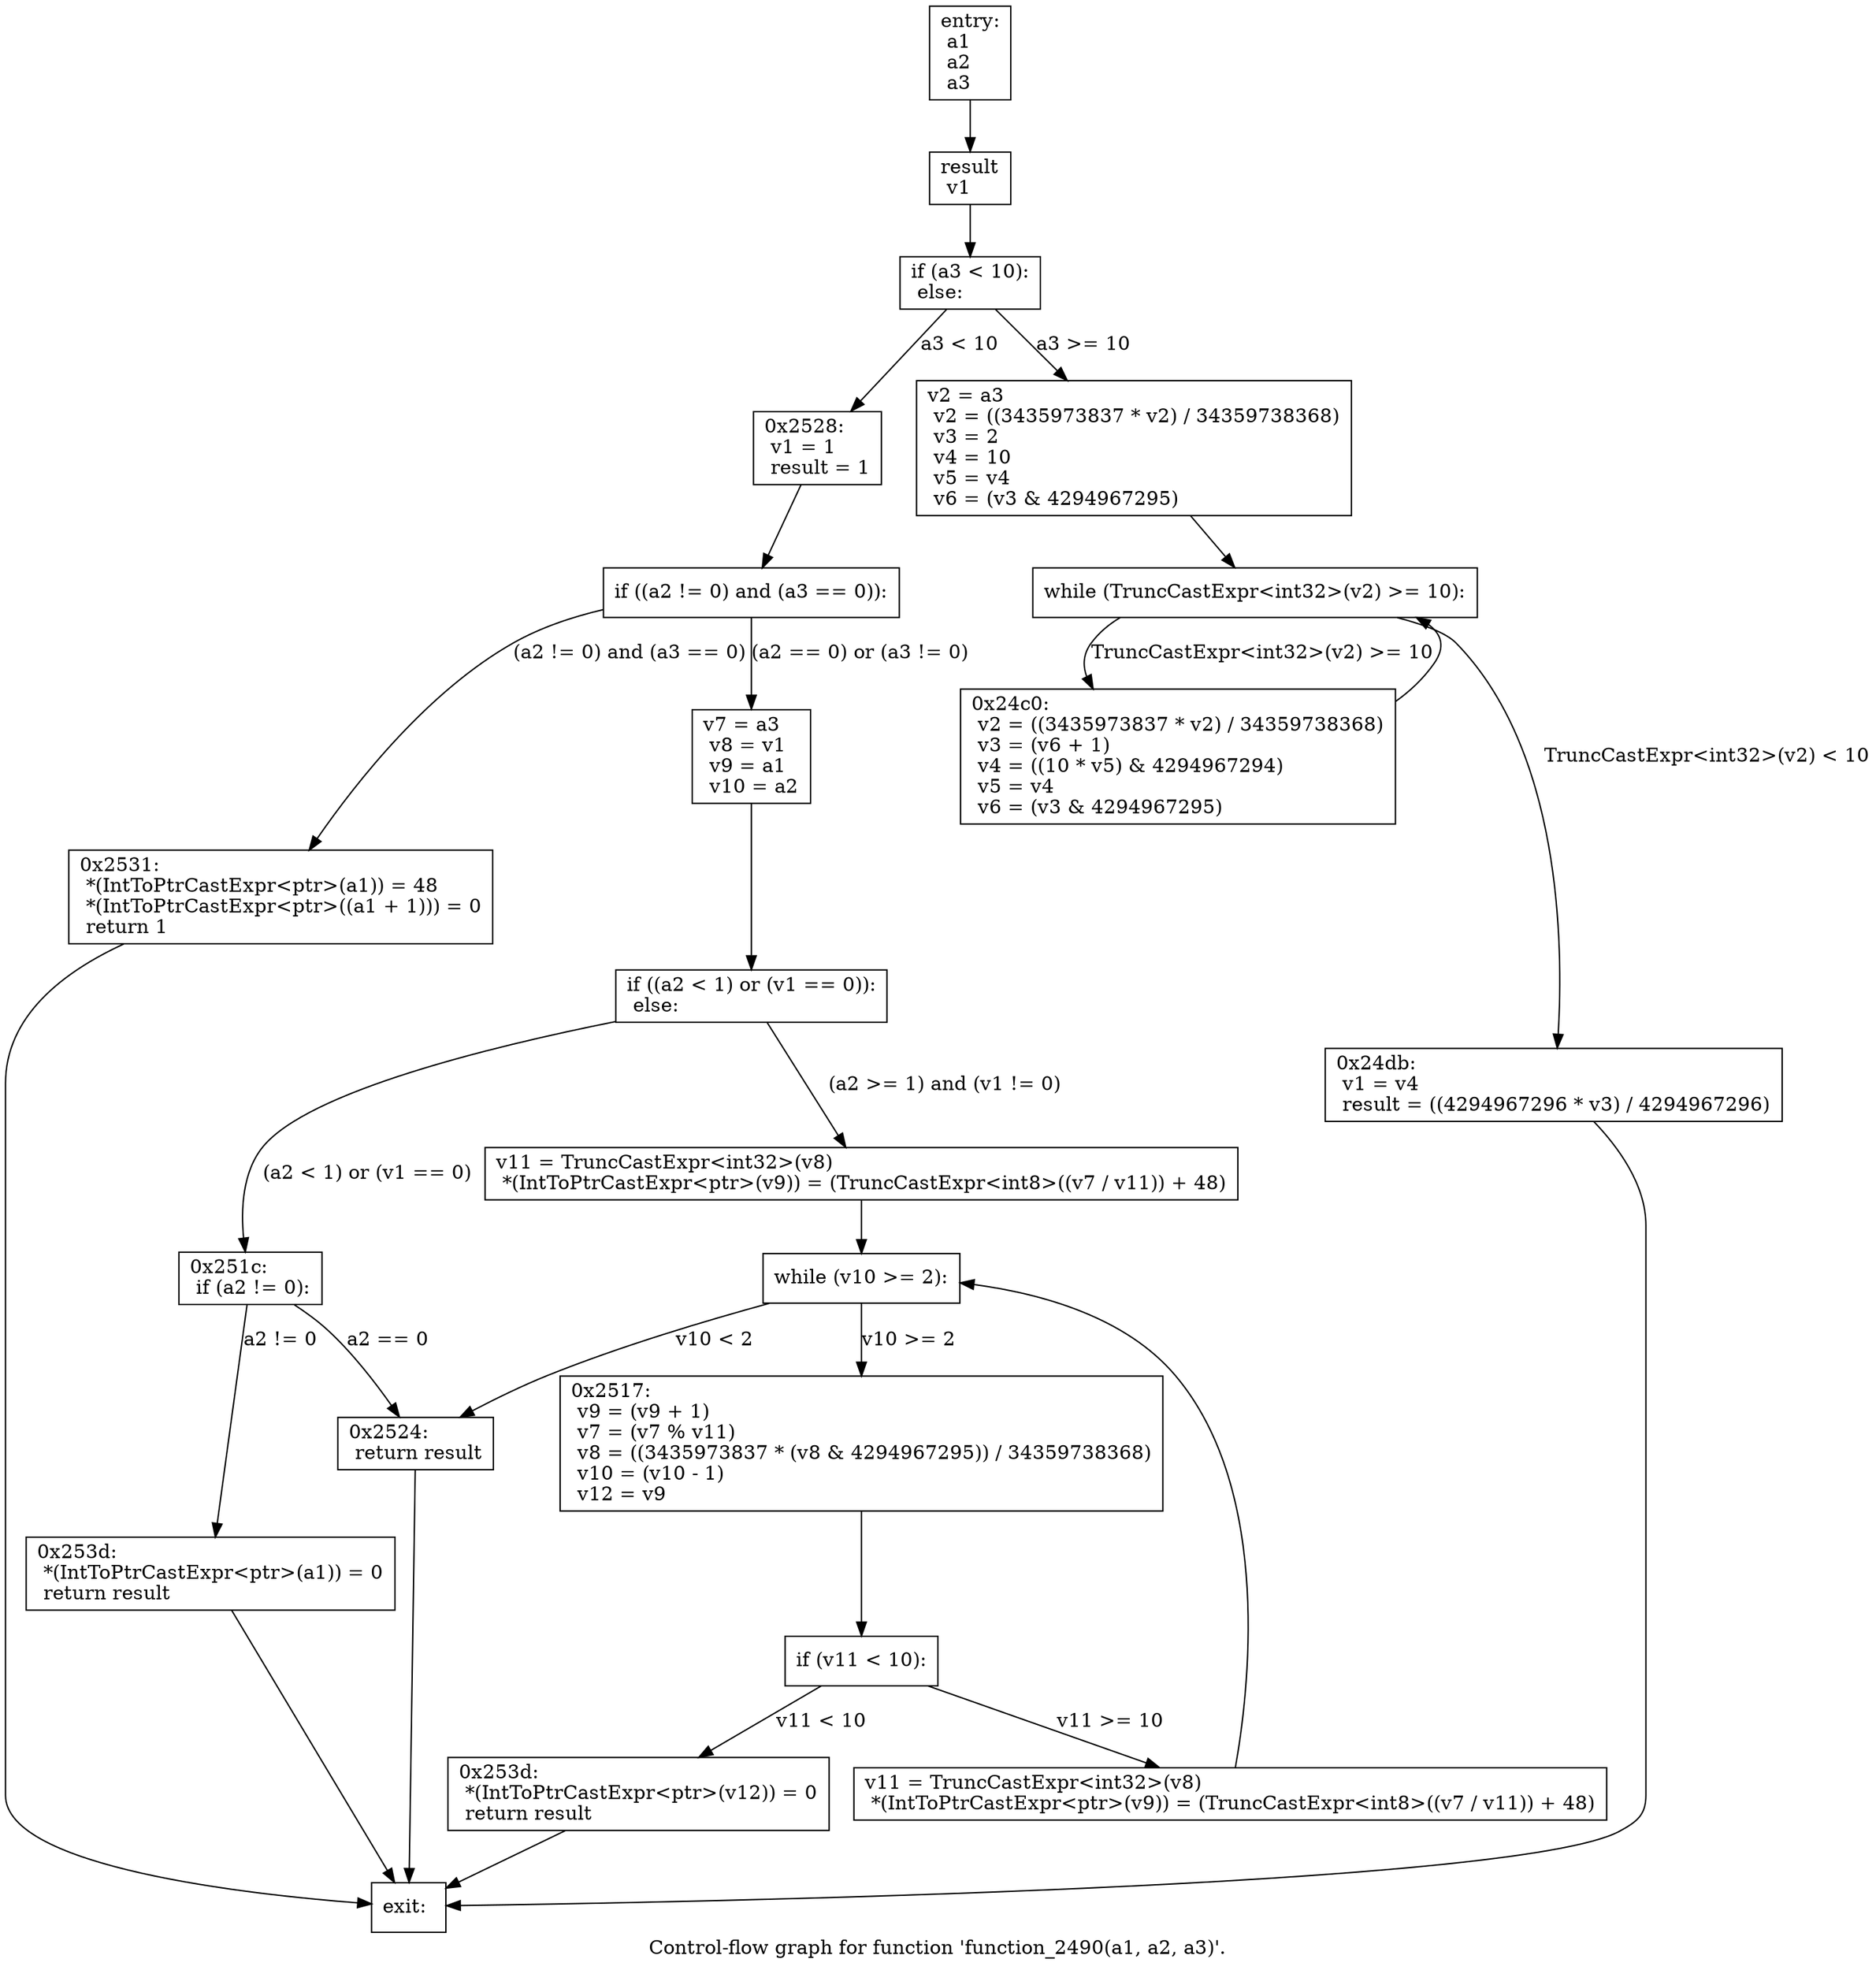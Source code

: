 digraph "Control-flow graph for function 'function_2490(a1, a2, a3)'." {
  label="Control-flow graph for function 'function_2490(a1, a2, a3)'.";
  node [shape=record];

  Node07C80468 [label="{entry:\l  a1\l  a2\l  a3\l}"];
  Node07C80468 -> Node07C80A50;
  Node07C80A50 [label="{  result\l  v1\l}"];
  Node07C80A50 -> Node07C80738;
  Node07C80738 [label="{  if (a3 \< 10):\l  else:\l}"];
  Node07C80738 -> Node07C80978 [label="a3 \< 10"];
  Node07C80738 -> Node07C806F0 [label="a3 \>= 10"];
  Node07C80978 [label="{0x2528:\l  v1 = 1\l  result = 1\l}"];
  Node07C80978 -> Node07C80A98;
  Node07C806F0 [label="{  v2 = a3\l  v2 = ((3435973837 * v2) / 34359738368)\l  v3 = 2\l  v4 = 10\l  v5 = v4\l  v6 = (v3 & 4294967295)\l}"];
  Node07C806F0 -> Node07C804F8;
  Node07C80A98 [label="{  if ((a2 != 0) and (a3 == 0)):\l}"];
  Node07C80A98 -> Node07C80660 [label="(a2 != 0) and (a3 == 0)"];
  Node07C80A98 -> Node07C805D0 [label="(a2 == 0) or (a3 != 0)"];
  Node07C804F8 [label="{  while (TruncCastExpr\<int32\>(v2) \>= 10):\l}"];
  Node07C804F8 -> Node07C80348 [label="TruncCastExpr\<int32\>(v2) \>= 10"];
  Node07C804F8 -> Node07C80540 [label="TruncCastExpr\<int32\>(v2) \< 10"];
  Node07C80660 [label="{0x2531:\l  *(IntToPtrCastExpr\<ptr\>(a1)) = 48\l  *(IntToPtrCastExpr\<ptr\>((a1 + 1))) = 0\l  return 1\l}"];
  Node07C80660 -> Node07C804B0;
  Node07C805D0 [label="{  v7 = a3\l  v8 = v1\l  v9 = a1\l  v10 = a2\l}"];
  Node07C805D0 -> Node07C80930;
  Node07C80348 [label="{0x24c0:\l  v2 = ((3435973837 * v2) / 34359738368)\l  v3 = (v6 + 1)\l  v4 = ((10 * v5) & 4294967294)\l  v5 = v4\l  v6 = (v3 & 4294967295)\l}"];
  Node07C80348 -> Node07C804F8;
  Node07C80540 [label="{0x24db:\l  v1 = v4\l  result = ((4294967296 * v3) / 4294967296)\l}"];
  Node07C80540 -> Node07C804B0;
  Node07C804B0 [label="{exit:\l}"];
  Node07C80930 [label="{  if ((a2 \< 1) or (v1 == 0)):\l  else:\l}"];
  Node07C80930 -> Node07C80588 [label="(a2 \< 1) or (v1 == 0)"];
  Node07C80930 -> Node07C80858 [label="(a2 \>= 1) and (v1 != 0)"];
  Node07C80588 [label="{0x251c:\l  if (a2 != 0):\l}"];
  Node07C80588 -> Node07C809C0 [label="a2 != 0"];
  Node07C80588 -> Node07C80810 [label="a2 == 0"];
  Node07C80858 [label="{  v11 = TruncCastExpr\<int32\>(v8)\l  *(IntToPtrCastExpr\<ptr\>(v9)) = (TruncCastExpr\<int8\>((v7 / v11)) + 48)\l}"];
  Node07C80858 -> Node07C80618;
  Node07C809C0 [label="{0x253d:\l  *(IntToPtrCastExpr\<ptr\>(a1)) = 0\l  return result\l}"];
  Node07C809C0 -> Node07C804B0;
  Node07C80810 [label="{0x2524:\l  return result\l}"];
  Node07C80810 -> Node07C804B0;
  Node07C80618 [label="{  while (v10 \>= 2):\l}"];
  Node07C80618 -> Node07C80390 [label="v10 \>= 2"];
  Node07C80618 -> Node07C80810 [label="v10 \< 2"];
  Node07C80390 [label="{0x2517:\l  v9 = (v9 + 1)\l  v7 = (v7 % v11)\l  v8 = ((3435973837 * (v8 & 4294967295)) / 34359738368)\l  v10 = (v10 - 1)\l  v12 = v9\l}"];
  Node07C80390 -> Node07C803D8;
  Node07C803D8 [label="{  if (v11 \< 10):\l}"];
  Node07C803D8 -> Node07C808A0 [label="v11 \< 10"];
  Node07C803D8 -> Node07C80AE0 [label="v11 \>= 10"];
  Node07C808A0 [label="{0x253d:\l  *(IntToPtrCastExpr\<ptr\>(v12)) = 0\l  return result\l}"];
  Node07C808A0 -> Node07C804B0;
  Node07C80AE0 [label="{  v11 = TruncCastExpr\<int32\>(v8)\l  *(IntToPtrCastExpr\<ptr\>(v9)) = (TruncCastExpr\<int8\>((v7 / v11)) + 48)\l}"];
  Node07C80AE0 -> Node07C80618;

}
